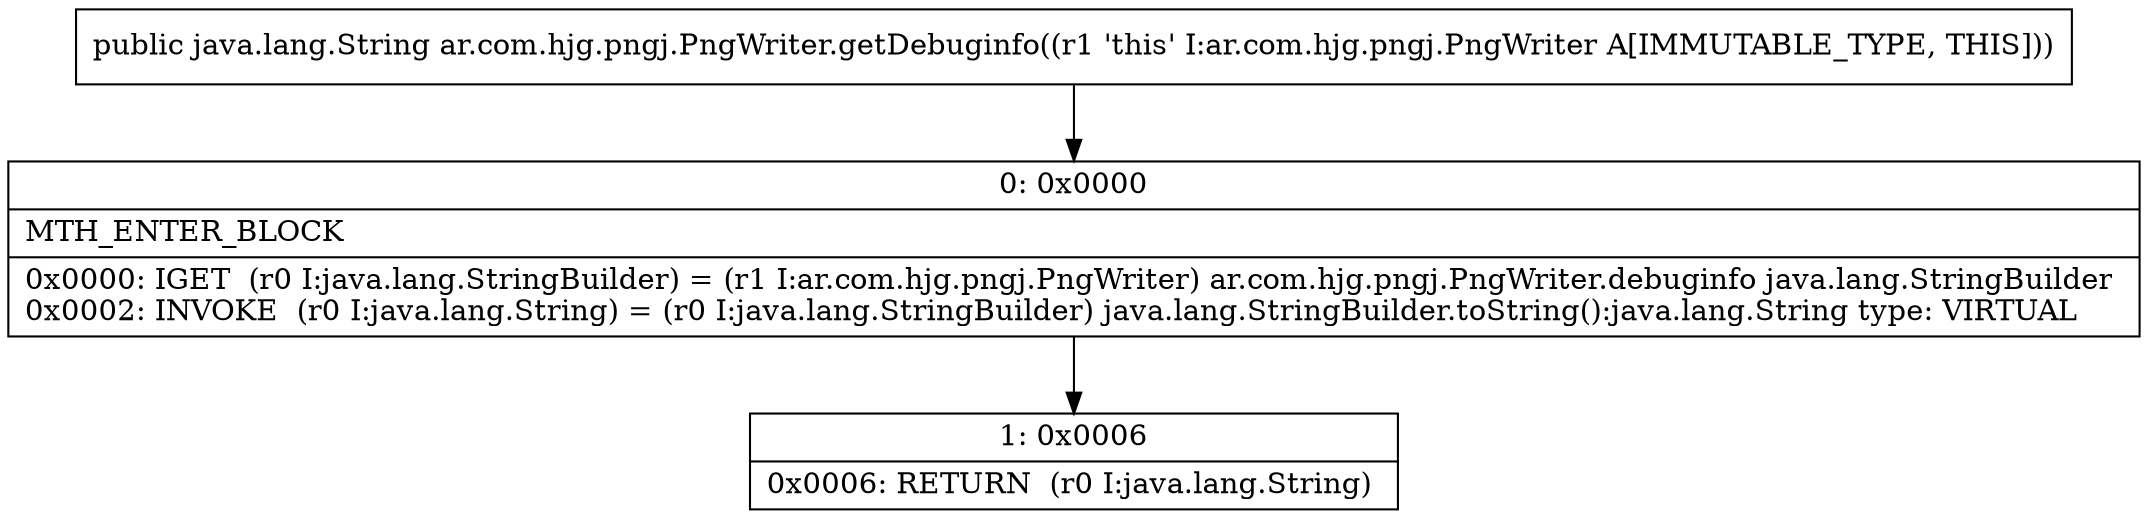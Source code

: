 digraph "CFG forar.com.hjg.pngj.PngWriter.getDebuginfo()Ljava\/lang\/String;" {
Node_0 [shape=record,label="{0\:\ 0x0000|MTH_ENTER_BLOCK\l|0x0000: IGET  (r0 I:java.lang.StringBuilder) = (r1 I:ar.com.hjg.pngj.PngWriter) ar.com.hjg.pngj.PngWriter.debuginfo java.lang.StringBuilder \l0x0002: INVOKE  (r0 I:java.lang.String) = (r0 I:java.lang.StringBuilder) java.lang.StringBuilder.toString():java.lang.String type: VIRTUAL \l}"];
Node_1 [shape=record,label="{1\:\ 0x0006|0x0006: RETURN  (r0 I:java.lang.String) \l}"];
MethodNode[shape=record,label="{public java.lang.String ar.com.hjg.pngj.PngWriter.getDebuginfo((r1 'this' I:ar.com.hjg.pngj.PngWriter A[IMMUTABLE_TYPE, THIS])) }"];
MethodNode -> Node_0;
Node_0 -> Node_1;
}

